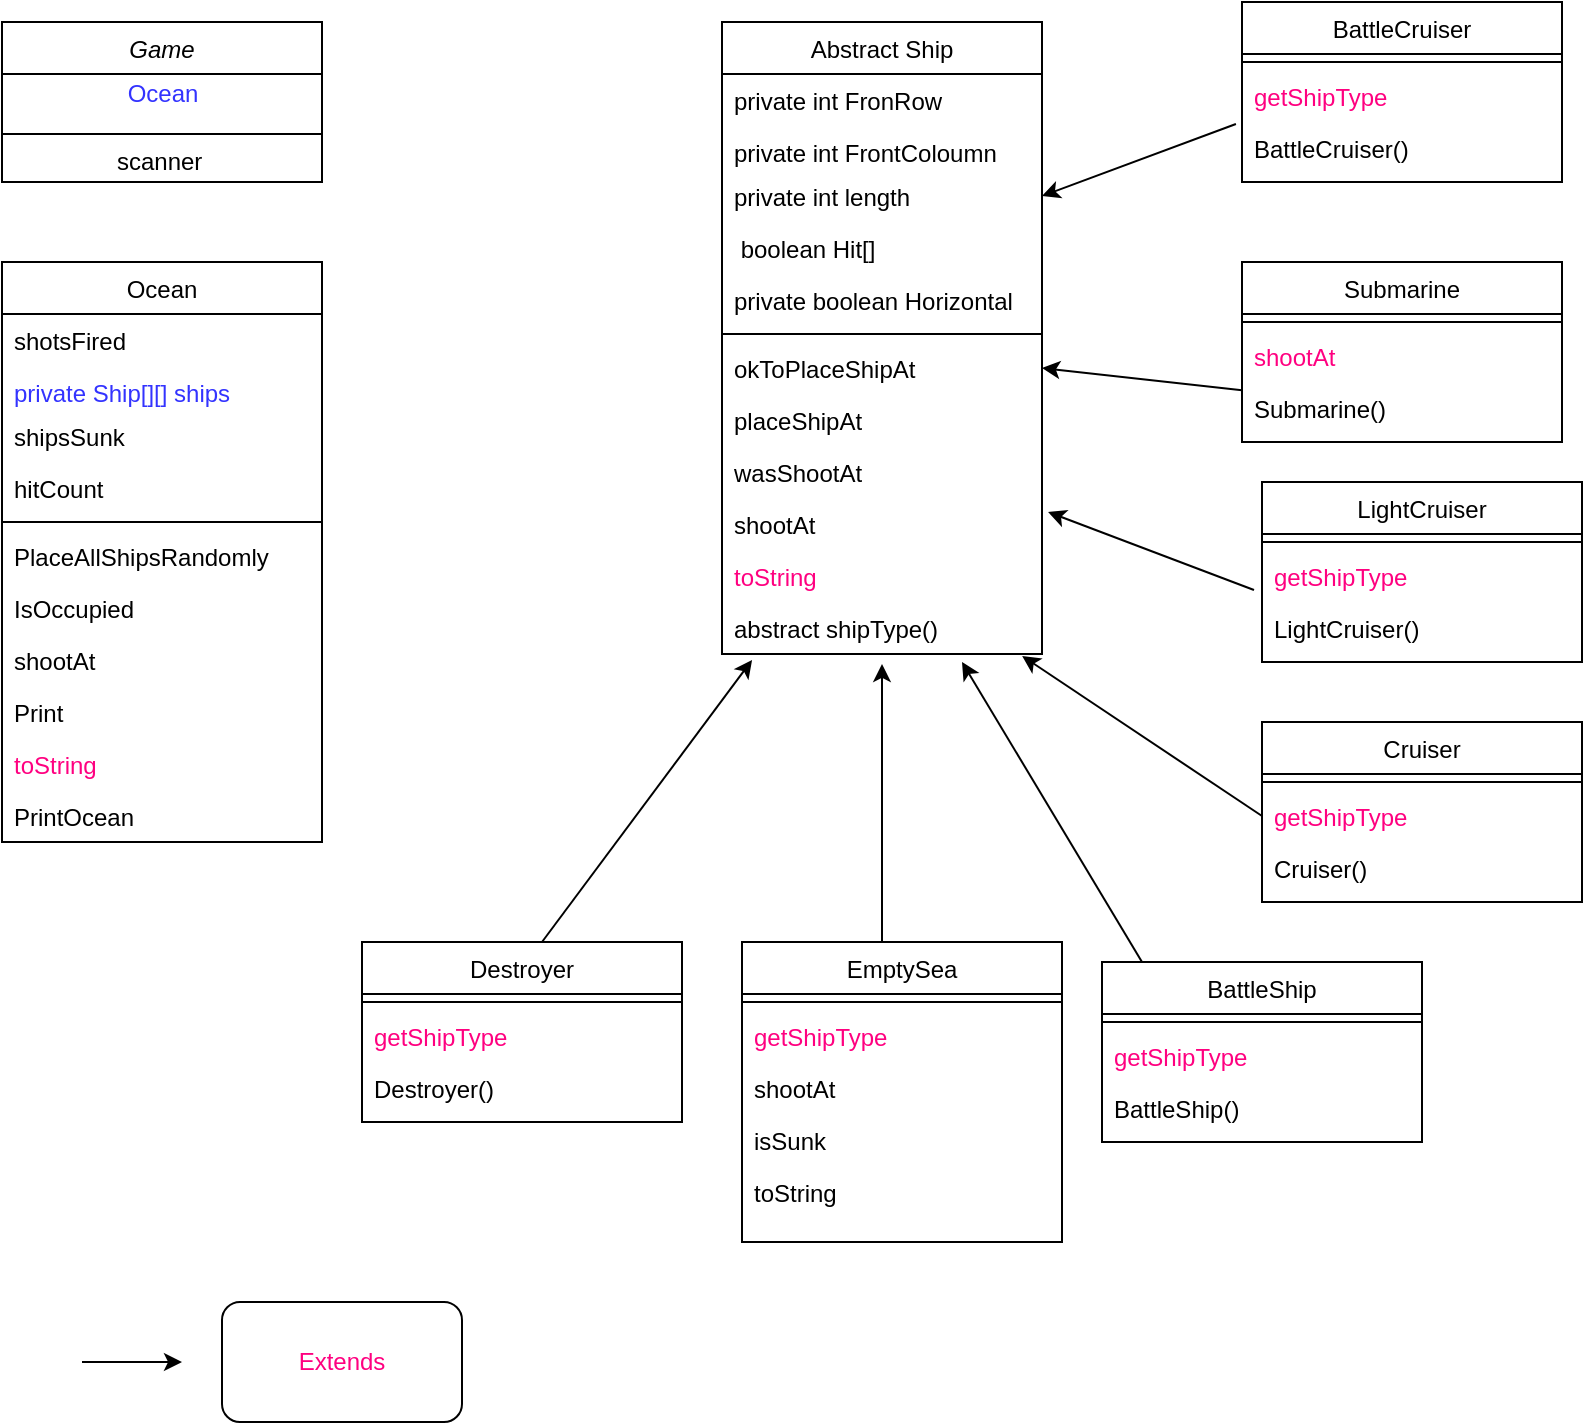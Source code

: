 <mxfile version="13.8.1" type="github">
  <diagram id="C5RBs43oDa-KdzZeNtuy" name="Page-1">
    <mxGraphModel dx="1298" dy="866" grid="1" gridSize="10" guides="1" tooltips="1" connect="1" arrows="1" fold="1" page="1" pageScale="1" pageWidth="827" pageHeight="1169" math="0" shadow="0">
      <root>
        <mxCell id="WIyWlLk6GJQsqaUBKTNV-0" />
        <mxCell id="WIyWlLk6GJQsqaUBKTNV-1" parent="WIyWlLk6GJQsqaUBKTNV-0" />
        <object label="BattleCruiser" placeAllShipsRandomly="" id="4JAjK0Tffetzs99QHqa4-58">
          <mxCell style="swimlane;fontStyle=0;align=center;verticalAlign=top;childLayout=stackLayout;horizontal=1;startSize=26;horizontalStack=0;resizeParent=1;resizeLast=0;collapsible=1;marginBottom=0;rounded=0;shadow=0;strokeWidth=1;" vertex="1" parent="WIyWlLk6GJQsqaUBKTNV-1">
            <mxGeometry x="640" width="160" height="90" as="geometry">
              <mxRectangle x="550" y="140" width="160" height="26" as="alternateBounds" />
            </mxGeometry>
          </mxCell>
        </object>
        <mxCell id="4JAjK0Tffetzs99QHqa4-59" value="" style="line;html=1;strokeWidth=1;align=left;verticalAlign=middle;spacingTop=-1;spacingLeft=3;spacingRight=3;rotatable=0;labelPosition=right;points=[];portConstraint=eastwest;" vertex="1" parent="4JAjK0Tffetzs99QHqa4-58">
          <mxGeometry y="26" width="160" height="8" as="geometry" />
        </mxCell>
        <object label="getShipType" ocean="" id="4JAjK0Tffetzs99QHqa4-60">
          <mxCell style="text;align=left;verticalAlign=top;spacingLeft=4;spacingRight=4;overflow=hidden;rotatable=0;points=[[0,0.5],[1,0.5]];portConstraint=eastwest;fontColor=#FF0080;" vertex="1" parent="4JAjK0Tffetzs99QHqa4-58">
            <mxGeometry y="34" width="160" height="26" as="geometry" />
          </mxCell>
        </object>
        <object label="BattleCruiser()" ocean="" id="4JAjK0Tffetzs99QHqa4-71">
          <mxCell style="text;align=left;verticalAlign=top;spacingLeft=4;spacingRight=4;overflow=hidden;rotatable=0;points=[[0,0.5],[1,0.5]];portConstraint=eastwest;" vertex="1" parent="4JAjK0Tffetzs99QHqa4-58">
            <mxGeometry y="60" width="160" height="26" as="geometry" />
          </mxCell>
        </object>
        <object label="Ocean" placeAllShipsRandomly="" id="zkfFHV4jXpPFQw0GAbJ--17">
          <mxCell style="swimlane;fontStyle=0;align=center;verticalAlign=top;childLayout=stackLayout;horizontal=1;startSize=26;horizontalStack=0;resizeParent=1;resizeLast=0;collapsible=1;marginBottom=0;rounded=0;shadow=0;strokeWidth=1;" parent="WIyWlLk6GJQsqaUBKTNV-1" vertex="1">
            <mxGeometry x="20" y="130" width="160" height="290" as="geometry">
              <mxRectangle x="550" y="140" width="160" height="26" as="alternateBounds" />
            </mxGeometry>
          </mxCell>
        </object>
        <mxCell id="zkfFHV4jXpPFQw0GAbJ--19" value="shotsFired" style="text;align=left;verticalAlign=top;spacingLeft=4;spacingRight=4;overflow=hidden;rotatable=0;points=[[0,0.5],[1,0.5]];portConstraint=eastwest;rounded=0;shadow=0;html=0;" parent="zkfFHV4jXpPFQw0GAbJ--17" vertex="1">
          <mxGeometry y="26" width="160" height="26" as="geometry" />
        </mxCell>
        <mxCell id="zkfFHV4jXpPFQw0GAbJ--18" value="private Ship[][] ships " style="text;align=left;verticalAlign=top;spacingLeft=4;spacingRight=4;overflow=hidden;rotatable=0;points=[[0,0.5],[1,0.5]];portConstraint=eastwest;fontColor=#3333FF;" parent="zkfFHV4jXpPFQw0GAbJ--17" vertex="1">
          <mxGeometry y="52" width="160" height="22" as="geometry" />
        </mxCell>
        <object label="shipsSunk" id="zkfFHV4jXpPFQw0GAbJ--20">
          <mxCell style="text;align=left;verticalAlign=top;spacingLeft=4;spacingRight=4;overflow=hidden;rotatable=0;points=[[0,0.5],[1,0.5]];portConstraint=eastwest;rounded=0;shadow=0;html=0;" parent="zkfFHV4jXpPFQw0GAbJ--17" vertex="1">
            <mxGeometry y="74" width="160" height="26" as="geometry" />
          </mxCell>
        </object>
        <mxCell id="zkfFHV4jXpPFQw0GAbJ--21" value="hitCount" style="text;align=left;verticalAlign=top;spacingLeft=4;spacingRight=4;overflow=hidden;rotatable=0;points=[[0,0.5],[1,0.5]];portConstraint=eastwest;rounded=0;shadow=0;html=0;" parent="zkfFHV4jXpPFQw0GAbJ--17" vertex="1">
          <mxGeometry y="100" width="160" height="26" as="geometry" />
        </mxCell>
        <mxCell id="zkfFHV4jXpPFQw0GAbJ--23" value="" style="line;html=1;strokeWidth=1;align=left;verticalAlign=middle;spacingTop=-1;spacingLeft=3;spacingRight=3;rotatable=0;labelPosition=right;points=[];portConstraint=eastwest;" parent="zkfFHV4jXpPFQw0GAbJ--17" vertex="1">
          <mxGeometry y="126" width="160" height="8" as="geometry" />
        </mxCell>
        <object label="PlaceAllShipsRandomly " ocean="" id="4JAjK0Tffetzs99QHqa4-2">
          <mxCell style="text;align=left;verticalAlign=top;spacingLeft=4;spacingRight=4;overflow=hidden;rotatable=0;points=[[0,0.5],[1,0.5]];portConstraint=eastwest;" vertex="1" parent="zkfFHV4jXpPFQw0GAbJ--17">
            <mxGeometry y="134" width="160" height="26" as="geometry" />
          </mxCell>
        </object>
        <object label="IsOccupied" ocean="" id="zkfFHV4jXpPFQw0GAbJ--25">
          <mxCell style="text;align=left;verticalAlign=top;spacingLeft=4;spacingRight=4;overflow=hidden;rotatable=0;points=[[0,0.5],[1,0.5]];portConstraint=eastwest;" parent="zkfFHV4jXpPFQw0GAbJ--17" vertex="1">
            <mxGeometry y="160" width="160" height="26" as="geometry" />
          </mxCell>
        </object>
        <object label="shootAt" ocean="" id="4JAjK0Tffetzs99QHqa4-3">
          <mxCell style="text;align=left;verticalAlign=top;spacingLeft=4;spacingRight=4;overflow=hidden;rotatable=0;points=[[0,0.5],[1,0.5]];portConstraint=eastwest;" vertex="1" parent="zkfFHV4jXpPFQw0GAbJ--17">
            <mxGeometry y="186" width="160" height="26" as="geometry" />
          </mxCell>
        </object>
        <object label="Print" ocean="" id="4JAjK0Tffetzs99QHqa4-4">
          <mxCell style="text;align=left;verticalAlign=top;spacingLeft=4;spacingRight=4;overflow=hidden;rotatable=0;points=[[0,0.5],[1,0.5]];portConstraint=eastwest;" vertex="1" parent="zkfFHV4jXpPFQw0GAbJ--17">
            <mxGeometry y="212" width="160" height="26" as="geometry" />
          </mxCell>
        </object>
        <object label="toString" ocean="" id="4JAjK0Tffetzs99QHqa4-5">
          <mxCell style="text;align=left;verticalAlign=top;spacingLeft=4;spacingRight=4;overflow=hidden;rotatable=0;points=[[0,0.5],[1,0.5]];portConstraint=eastwest;fontColor=#FF0080;" vertex="1" parent="zkfFHV4jXpPFQw0GAbJ--17">
            <mxGeometry y="238" width="160" height="26" as="geometry" />
          </mxCell>
        </object>
        <object label="PrintOcean" ocean="" id="4JAjK0Tffetzs99QHqa4-6">
          <mxCell style="text;align=left;verticalAlign=top;spacingLeft=4;spacingRight=4;overflow=hidden;rotatable=0;points=[[0,0.5],[1,0.5]];portConstraint=eastwest;" vertex="1" parent="zkfFHV4jXpPFQw0GAbJ--17">
            <mxGeometry y="264" width="160" height="26" as="geometry" />
          </mxCell>
        </object>
        <mxCell id="zkfFHV4jXpPFQw0GAbJ--0" value="Game" style="swimlane;fontStyle=2;align=center;verticalAlign=top;childLayout=stackLayout;horizontal=1;startSize=26;horizontalStack=0;resizeParent=1;resizeLast=0;collapsible=1;marginBottom=0;rounded=0;shadow=0;strokeWidth=1;" parent="WIyWlLk6GJQsqaUBKTNV-1" vertex="1">
          <mxGeometry x="20" y="10" width="160" height="80" as="geometry">
            <mxRectangle x="230" y="140" width="160" height="26" as="alternateBounds" />
          </mxGeometry>
        </mxCell>
        <mxCell id="4JAjK0Tffetzs99QHqa4-0" value="&lt;font color=&quot;#3333ff&quot;&gt;Ocean&lt;/font&gt;" style="text;html=1;resizable=0;autosize=1;align=center;verticalAlign=middle;points=[];fillColor=none;strokeColor=none;rounded=0;" vertex="1" parent="zkfFHV4jXpPFQw0GAbJ--0">
          <mxGeometry y="26" width="160" height="20" as="geometry" />
        </mxCell>
        <mxCell id="zkfFHV4jXpPFQw0GAbJ--2" value="Ocean ocean" style="text;align=left;verticalAlign=top;spacingLeft=4;spacingRight=4;overflow=hidden;rotatable=0;points=[[0,0.5],[1,0.5]];portConstraint=eastwest;rounded=0;shadow=0;html=0;" parent="zkfFHV4jXpPFQw0GAbJ--0" vertex="1">
          <mxGeometry y="46" width="160" height="6" as="geometry" />
        </mxCell>
        <mxCell id="zkfFHV4jXpPFQw0GAbJ--4" value="" style="line;html=1;strokeWidth=1;align=left;verticalAlign=middle;spacingTop=-1;spacingLeft=3;spacingRight=3;rotatable=0;labelPosition=right;points=[];portConstraint=eastwest;" parent="zkfFHV4jXpPFQw0GAbJ--0" vertex="1">
          <mxGeometry y="52" width="160" height="8" as="geometry" />
        </mxCell>
        <mxCell id="4JAjK0Tffetzs99QHqa4-1" value="scanner&amp;nbsp;" style="text;html=1;resizable=0;autosize=1;align=center;verticalAlign=middle;points=[];fillColor=none;strokeColor=none;rounded=0;" vertex="1" parent="zkfFHV4jXpPFQw0GAbJ--0">
          <mxGeometry y="60" width="160" height="20" as="geometry" />
        </mxCell>
        <object label="Abstract Ship" placeAllShipsRandomly="" id="4JAjK0Tffetzs99QHqa4-7">
          <mxCell style="swimlane;fontStyle=0;align=center;verticalAlign=top;childLayout=stackLayout;horizontal=1;startSize=26;horizontalStack=0;resizeParent=1;resizeLast=0;collapsible=1;marginBottom=0;rounded=0;shadow=0;strokeWidth=1;" vertex="1" parent="WIyWlLk6GJQsqaUBKTNV-1">
            <mxGeometry x="380" y="10" width="160" height="316" as="geometry">
              <mxRectangle x="550" y="140" width="160" height="26" as="alternateBounds" />
            </mxGeometry>
          </mxCell>
        </object>
        <mxCell id="4JAjK0Tffetzs99QHqa4-8" value="private int FronRow" style="text;align=left;verticalAlign=top;spacingLeft=4;spacingRight=4;overflow=hidden;rotatable=0;points=[[0,0.5],[1,0.5]];portConstraint=eastwest;rounded=0;shadow=0;html=0;" vertex="1" parent="4JAjK0Tffetzs99QHqa4-7">
          <mxGeometry y="26" width="160" height="26" as="geometry" />
        </mxCell>
        <mxCell id="4JAjK0Tffetzs99QHqa4-9" value="private int FrontColoumn" style="text;align=left;verticalAlign=top;spacingLeft=4;spacingRight=4;overflow=hidden;rotatable=0;points=[[0,0.5],[1,0.5]];portConstraint=eastwest;" vertex="1" parent="4JAjK0Tffetzs99QHqa4-7">
          <mxGeometry y="52" width="160" height="22" as="geometry" />
        </mxCell>
        <mxCell id="4JAjK0Tffetzs99QHqa4-11" value="private int length" style="text;align=left;verticalAlign=top;spacingLeft=4;spacingRight=4;overflow=hidden;rotatable=0;points=[[0,0.5],[1,0.5]];portConstraint=eastwest;rounded=0;shadow=0;html=0;" vertex="1" parent="4JAjK0Tffetzs99QHqa4-7">
          <mxGeometry y="74" width="160" height="26" as="geometry" />
        </mxCell>
        <mxCell id="4JAjK0Tffetzs99QHqa4-19" value=" boolean Hit[]" style="text;align=left;verticalAlign=top;spacingLeft=4;spacingRight=4;overflow=hidden;rotatable=0;points=[[0,0.5],[1,0.5]];portConstraint=eastwest;rounded=0;shadow=0;html=0;" vertex="1" parent="4JAjK0Tffetzs99QHqa4-7">
          <mxGeometry y="100" width="160" height="26" as="geometry" />
        </mxCell>
        <mxCell id="4JAjK0Tffetzs99QHqa4-20" value="private boolean Horizontal" style="text;align=left;verticalAlign=top;spacingLeft=4;spacingRight=4;overflow=hidden;rotatable=0;points=[[0,0.5],[1,0.5]];portConstraint=eastwest;rounded=0;shadow=0;html=0;" vertex="1" parent="4JAjK0Tffetzs99QHqa4-7">
          <mxGeometry y="126" width="160" height="26" as="geometry" />
        </mxCell>
        <mxCell id="4JAjK0Tffetzs99QHqa4-12" value="" style="line;html=1;strokeWidth=1;align=left;verticalAlign=middle;spacingTop=-1;spacingLeft=3;spacingRight=3;rotatable=0;labelPosition=right;points=[];portConstraint=eastwest;" vertex="1" parent="4JAjK0Tffetzs99QHqa4-7">
          <mxGeometry y="152" width="160" height="8" as="geometry" />
        </mxCell>
        <object label="okToPlaceShipAt" ocean="" id="4JAjK0Tffetzs99QHqa4-13">
          <mxCell style="text;align=left;verticalAlign=top;spacingLeft=4;spacingRight=4;overflow=hidden;rotatable=0;points=[[0,0.5],[1,0.5]];portConstraint=eastwest;" vertex="1" parent="4JAjK0Tffetzs99QHqa4-7">
            <mxGeometry y="160" width="160" height="26" as="geometry" />
          </mxCell>
        </object>
        <object label="placeShipAt" ocean="" id="4JAjK0Tffetzs99QHqa4-14">
          <mxCell style="text;align=left;verticalAlign=top;spacingLeft=4;spacingRight=4;overflow=hidden;rotatable=0;points=[[0,0.5],[1,0.5]];portConstraint=eastwest;" vertex="1" parent="4JAjK0Tffetzs99QHqa4-7">
            <mxGeometry y="186" width="160" height="26" as="geometry" />
          </mxCell>
        </object>
        <object label="wasShootAt" ocean="" id="4JAjK0Tffetzs99QHqa4-15">
          <mxCell style="text;align=left;verticalAlign=top;spacingLeft=4;spacingRight=4;overflow=hidden;rotatable=0;points=[[0,0.5],[1,0.5]];portConstraint=eastwest;" vertex="1" parent="4JAjK0Tffetzs99QHqa4-7">
            <mxGeometry y="212" width="160" height="26" as="geometry" />
          </mxCell>
        </object>
        <object label="shootAt" ocean="" id="4JAjK0Tffetzs99QHqa4-16">
          <mxCell style="text;align=left;verticalAlign=top;spacingLeft=4;spacingRight=4;overflow=hidden;rotatable=0;points=[[0,0.5],[1,0.5]];portConstraint=eastwest;" vertex="1" parent="4JAjK0Tffetzs99QHqa4-7">
            <mxGeometry y="238" width="160" height="26" as="geometry" />
          </mxCell>
        </object>
        <object label="toString" ocean="" id="4JAjK0Tffetzs99QHqa4-17">
          <mxCell style="text;align=left;verticalAlign=top;spacingLeft=4;spacingRight=4;overflow=hidden;rotatable=0;points=[[0,0.5],[1,0.5]];portConstraint=eastwest;fontColor=#FF0080;" vertex="1" parent="4JAjK0Tffetzs99QHqa4-7">
            <mxGeometry y="264" width="160" height="26" as="geometry" />
          </mxCell>
        </object>
        <object label="abstract shipType()" ocean="" id="4JAjK0Tffetzs99QHqa4-21">
          <mxCell style="text;align=left;verticalAlign=top;spacingLeft=4;spacingRight=4;overflow=hidden;rotatable=0;points=[[0,0.5],[1,0.5]];portConstraint=eastwest;" vertex="1" parent="4JAjK0Tffetzs99QHqa4-7">
            <mxGeometry y="290" width="160" height="26" as="geometry" />
          </mxCell>
        </object>
        <object label="Submarine" placeAllShipsRandomly="" id="4JAjK0Tffetzs99QHqa4-64">
          <mxCell style="swimlane;fontStyle=0;align=center;verticalAlign=top;childLayout=stackLayout;horizontal=1;startSize=26;horizontalStack=0;resizeParent=1;resizeLast=0;collapsible=1;marginBottom=0;rounded=0;shadow=0;strokeWidth=1;" vertex="1" parent="WIyWlLk6GJQsqaUBKTNV-1">
            <mxGeometry x="640" y="130" width="160" height="90" as="geometry">
              <mxRectangle x="550" y="140" width="160" height="26" as="alternateBounds" />
            </mxGeometry>
          </mxCell>
        </object>
        <mxCell id="4JAjK0Tffetzs99QHqa4-65" value="" style="line;html=1;strokeWidth=1;align=left;verticalAlign=middle;spacingTop=-1;spacingLeft=3;spacingRight=3;rotatable=0;labelPosition=right;points=[];portConstraint=eastwest;" vertex="1" parent="4JAjK0Tffetzs99QHqa4-64">
          <mxGeometry y="26" width="160" height="8" as="geometry" />
        </mxCell>
        <object label="shootAt" ocean="" id="4JAjK0Tffetzs99QHqa4-67">
          <mxCell style="text;align=left;verticalAlign=top;spacingLeft=4;spacingRight=4;overflow=hidden;rotatable=0;points=[[0,0.5],[1,0.5]];portConstraint=eastwest;fontColor=#FF0080;" vertex="1" parent="4JAjK0Tffetzs99QHqa4-64">
            <mxGeometry y="34" width="160" height="26" as="geometry" />
          </mxCell>
        </object>
        <object label="Submarine()" ocean="" id="4JAjK0Tffetzs99QHqa4-70">
          <mxCell style="text;align=left;verticalAlign=top;spacingLeft=4;spacingRight=4;overflow=hidden;rotatable=0;points=[[0,0.5],[1,0.5]];portConstraint=eastwest;" vertex="1" parent="4JAjK0Tffetzs99QHqa4-64">
            <mxGeometry y="60" width="160" height="26" as="geometry" />
          </mxCell>
        </object>
        <object label="LightCruiser" placeAllShipsRandomly="" id="4JAjK0Tffetzs99QHqa4-46">
          <mxCell style="swimlane;fontStyle=0;align=center;verticalAlign=top;childLayout=stackLayout;horizontal=1;startSize=26;horizontalStack=0;resizeParent=1;resizeLast=0;collapsible=1;marginBottom=0;rounded=0;shadow=0;strokeWidth=1;" vertex="1" parent="WIyWlLk6GJQsqaUBKTNV-1">
            <mxGeometry x="650" y="240" width="160" height="90" as="geometry">
              <mxRectangle x="550" y="140" width="160" height="26" as="alternateBounds" />
            </mxGeometry>
          </mxCell>
        </object>
        <mxCell id="4JAjK0Tffetzs99QHqa4-47" value="" style="line;html=1;strokeWidth=1;align=left;verticalAlign=middle;spacingTop=-1;spacingLeft=3;spacingRight=3;rotatable=0;labelPosition=right;points=[];portConstraint=eastwest;" vertex="1" parent="4JAjK0Tffetzs99QHqa4-46">
          <mxGeometry y="26" width="160" height="8" as="geometry" />
        </mxCell>
        <object label="getShipType" ocean="" id="4JAjK0Tffetzs99QHqa4-48">
          <mxCell style="text;align=left;verticalAlign=top;spacingLeft=4;spacingRight=4;overflow=hidden;rotatable=0;points=[[0,0.5],[1,0.5]];portConstraint=eastwest;fontColor=#FF0080;" vertex="1" parent="4JAjK0Tffetzs99QHqa4-46">
            <mxGeometry y="34" width="160" height="26" as="geometry" />
          </mxCell>
        </object>
        <object label="LightCruiser()" ocean="" id="4JAjK0Tffetzs99QHqa4-73">
          <mxCell style="text;align=left;verticalAlign=top;spacingLeft=4;spacingRight=4;overflow=hidden;rotatable=0;points=[[0,0.5],[1,0.5]];portConstraint=eastwest;" vertex="1" parent="4JAjK0Tffetzs99QHqa4-46">
            <mxGeometry y="60" width="160" height="26" as="geometry" />
          </mxCell>
        </object>
        <object label="Cruiser" placeAllShipsRandomly="" id="4JAjK0Tffetzs99QHqa4-40">
          <mxCell style="swimlane;fontStyle=0;align=center;verticalAlign=top;childLayout=stackLayout;horizontal=1;startSize=26;horizontalStack=0;resizeParent=1;resizeLast=0;collapsible=1;marginBottom=0;rounded=0;shadow=0;strokeWidth=1;" vertex="1" parent="WIyWlLk6GJQsqaUBKTNV-1">
            <mxGeometry x="650" y="360" width="160" height="90" as="geometry">
              <mxRectangle x="550" y="140" width="160" height="26" as="alternateBounds" />
            </mxGeometry>
          </mxCell>
        </object>
        <mxCell id="4JAjK0Tffetzs99QHqa4-41" value="" style="line;html=1;strokeWidth=1;align=left;verticalAlign=middle;spacingTop=-1;spacingLeft=3;spacingRight=3;rotatable=0;labelPosition=right;points=[];portConstraint=eastwest;" vertex="1" parent="4JAjK0Tffetzs99QHqa4-40">
          <mxGeometry y="26" width="160" height="8" as="geometry" />
        </mxCell>
        <object label="getShipType" ocean="" id="4JAjK0Tffetzs99QHqa4-42">
          <mxCell style="text;align=left;verticalAlign=top;spacingLeft=4;spacingRight=4;overflow=hidden;rotatable=0;points=[[0,0.5],[1,0.5]];portConstraint=eastwest;fontColor=#FF0080;" vertex="1" parent="4JAjK0Tffetzs99QHqa4-40">
            <mxGeometry y="34" width="160" height="26" as="geometry" />
          </mxCell>
        </object>
        <object label="Cruiser()" ocean="" id="4JAjK0Tffetzs99QHqa4-43">
          <mxCell style="text;align=left;verticalAlign=top;spacingLeft=4;spacingRight=4;overflow=hidden;rotatable=0;points=[[0,0.5],[1,0.5]];portConstraint=eastwest;" vertex="1" parent="4JAjK0Tffetzs99QHqa4-40">
            <mxGeometry y="60" width="160" height="26" as="geometry" />
          </mxCell>
        </object>
        <object label="BattleShip" placeAllShipsRandomly="" id="4JAjK0Tffetzs99QHqa4-34">
          <mxCell style="swimlane;fontStyle=0;align=center;verticalAlign=top;childLayout=stackLayout;horizontal=1;startSize=26;horizontalStack=0;resizeParent=1;resizeLast=0;collapsible=1;marginBottom=0;rounded=0;shadow=0;strokeWidth=1;" vertex="1" parent="WIyWlLk6GJQsqaUBKTNV-1">
            <mxGeometry x="570" y="480" width="160" height="90" as="geometry">
              <mxRectangle x="550" y="140" width="160" height="26" as="alternateBounds" />
            </mxGeometry>
          </mxCell>
        </object>
        <mxCell id="4JAjK0Tffetzs99QHqa4-35" value="" style="line;html=1;strokeWidth=1;align=left;verticalAlign=middle;spacingTop=-1;spacingLeft=3;spacingRight=3;rotatable=0;labelPosition=right;points=[];portConstraint=eastwest;" vertex="1" parent="4JAjK0Tffetzs99QHqa4-34">
          <mxGeometry y="26" width="160" height="8" as="geometry" />
        </mxCell>
        <object label="getShipType" ocean="" id="4JAjK0Tffetzs99QHqa4-36">
          <mxCell style="text;align=left;verticalAlign=top;spacingLeft=4;spacingRight=4;overflow=hidden;rotatable=0;points=[[0,0.5],[1,0.5]];portConstraint=eastwest;fontColor=#FF0080;" vertex="1" parent="4JAjK0Tffetzs99QHqa4-34">
            <mxGeometry y="34" width="160" height="26" as="geometry" />
          </mxCell>
        </object>
        <object label="BattleShip()" ocean="" id="4JAjK0Tffetzs99QHqa4-37">
          <mxCell style="text;align=left;verticalAlign=top;spacingLeft=4;spacingRight=4;overflow=hidden;rotatable=0;points=[[0,0.5],[1,0.5]];portConstraint=eastwest;" vertex="1" parent="4JAjK0Tffetzs99QHqa4-34">
            <mxGeometry y="60" width="160" height="26" as="geometry" />
          </mxCell>
        </object>
        <object label="EmptySea" placeAllShipsRandomly="" id="4JAjK0Tffetzs99QHqa4-22">
          <mxCell style="swimlane;fontStyle=0;align=center;verticalAlign=top;childLayout=stackLayout;horizontal=1;startSize=26;horizontalStack=0;resizeParent=1;resizeLast=0;collapsible=1;marginBottom=0;rounded=0;shadow=0;strokeWidth=1;" vertex="1" parent="WIyWlLk6GJQsqaUBKTNV-1">
            <mxGeometry x="390" y="470" width="160" height="150" as="geometry">
              <mxRectangle x="550" y="140" width="160" height="26" as="alternateBounds" />
            </mxGeometry>
          </mxCell>
        </object>
        <mxCell id="4JAjK0Tffetzs99QHqa4-27" value="" style="line;html=1;strokeWidth=1;align=left;verticalAlign=middle;spacingTop=-1;spacingLeft=3;spacingRight=3;rotatable=0;labelPosition=right;points=[];portConstraint=eastwest;" vertex="1" parent="4JAjK0Tffetzs99QHqa4-22">
          <mxGeometry y="26" width="160" height="8" as="geometry" />
        </mxCell>
        <object label="getShipType" ocean="" id="4JAjK0Tffetzs99QHqa4-28">
          <mxCell style="text;align=left;verticalAlign=top;spacingLeft=4;spacingRight=4;overflow=hidden;rotatable=0;points=[[0,0.5],[1,0.5]];portConstraint=eastwest;fontColor=#FF0080;" vertex="1" parent="4JAjK0Tffetzs99QHqa4-22">
            <mxGeometry y="34" width="160" height="26" as="geometry" />
          </mxCell>
        </object>
        <object label="shootAt" ocean="" id="4JAjK0Tffetzs99QHqa4-29">
          <mxCell style="text;align=left;verticalAlign=top;spacingLeft=4;spacingRight=4;overflow=hidden;rotatable=0;points=[[0,0.5],[1,0.5]];portConstraint=eastwest;" vertex="1" parent="4JAjK0Tffetzs99QHqa4-22">
            <mxGeometry y="60" width="160" height="26" as="geometry" />
          </mxCell>
        </object>
        <object label="isSunk" ocean="" id="4JAjK0Tffetzs99QHqa4-30">
          <mxCell style="text;align=left;verticalAlign=top;spacingLeft=4;spacingRight=4;overflow=hidden;rotatable=0;points=[[0,0.5],[1,0.5]];portConstraint=eastwest;" vertex="1" parent="4JAjK0Tffetzs99QHqa4-22">
            <mxGeometry y="86" width="160" height="26" as="geometry" />
          </mxCell>
        </object>
        <object label="toString" ocean="" id="4JAjK0Tffetzs99QHqa4-31">
          <mxCell style="text;align=left;verticalAlign=top;spacingLeft=4;spacingRight=4;overflow=hidden;rotatable=0;points=[[0,0.5],[1,0.5]];portConstraint=eastwest;" vertex="1" parent="4JAjK0Tffetzs99QHqa4-22">
            <mxGeometry y="112" width="160" height="26" as="geometry" />
          </mxCell>
        </object>
        <object label="Destroyer" placeAllShipsRandomly="" id="4JAjK0Tffetzs99QHqa4-52">
          <mxCell style="swimlane;fontStyle=0;align=center;verticalAlign=top;childLayout=stackLayout;horizontal=1;startSize=26;horizontalStack=0;resizeParent=1;resizeLast=0;collapsible=1;marginBottom=0;rounded=0;shadow=0;strokeWidth=1;" vertex="1" parent="WIyWlLk6GJQsqaUBKTNV-1">
            <mxGeometry x="200" y="470" width="160" height="90" as="geometry">
              <mxRectangle x="550" y="140" width="160" height="26" as="alternateBounds" />
            </mxGeometry>
          </mxCell>
        </object>
        <mxCell id="4JAjK0Tffetzs99QHqa4-53" value="" style="line;html=1;strokeWidth=1;align=left;verticalAlign=middle;spacingTop=-1;spacingLeft=3;spacingRight=3;rotatable=0;labelPosition=right;points=[];portConstraint=eastwest;" vertex="1" parent="4JAjK0Tffetzs99QHqa4-52">
          <mxGeometry y="26" width="160" height="8" as="geometry" />
        </mxCell>
        <object label="getShipType" ocean="" id="4JAjK0Tffetzs99QHqa4-54">
          <mxCell style="text;align=left;verticalAlign=top;spacingLeft=4;spacingRight=4;overflow=hidden;rotatable=0;points=[[0,0.5],[1,0.5]];portConstraint=eastwest;fontColor=#FF0080;" vertex="1" parent="4JAjK0Tffetzs99QHqa4-52">
            <mxGeometry y="34" width="160" height="26" as="geometry" />
          </mxCell>
        </object>
        <object label="Destroyer()" ocean="" id="4JAjK0Tffetzs99QHqa4-72">
          <mxCell style="text;align=left;verticalAlign=top;spacingLeft=4;spacingRight=4;overflow=hidden;rotatable=0;points=[[0,0.5],[1,0.5]];portConstraint=eastwest;" vertex="1" parent="4JAjK0Tffetzs99QHqa4-52">
            <mxGeometry y="60" width="160" height="26" as="geometry" />
          </mxCell>
        </object>
        <mxCell id="4JAjK0Tffetzs99QHqa4-74" value="" style="endArrow=classic;html=1;fontColor=#3333FF;entryX=0.5;entryY=1.192;entryDx=0;entryDy=0;entryPerimeter=0;" edge="1" parent="WIyWlLk6GJQsqaUBKTNV-1" target="4JAjK0Tffetzs99QHqa4-21">
          <mxGeometry width="50" height="50" relative="1" as="geometry">
            <mxPoint x="460" y="470" as="sourcePoint" />
            <mxPoint x="510" y="420" as="targetPoint" />
            <Array as="points" />
          </mxGeometry>
        </mxCell>
        <mxCell id="4JAjK0Tffetzs99QHqa4-75" value="" style="endArrow=classic;html=1;fontColor=#3333FF;" edge="1" parent="WIyWlLk6GJQsqaUBKTNV-1">
          <mxGeometry width="50" height="50" relative="1" as="geometry">
            <mxPoint x="590" y="480" as="sourcePoint" />
            <mxPoint x="500" y="330" as="targetPoint" />
          </mxGeometry>
        </mxCell>
        <mxCell id="4JAjK0Tffetzs99QHqa4-76" value="" style="endArrow=classic;html=1;fontColor=#3333FF;entryX=0.938;entryY=1.038;entryDx=0;entryDy=0;entryPerimeter=0;exitX=0;exitY=0.5;exitDx=0;exitDy=0;" edge="1" parent="WIyWlLk6GJQsqaUBKTNV-1" source="4JAjK0Tffetzs99QHqa4-42" target="4JAjK0Tffetzs99QHqa4-21">
          <mxGeometry width="50" height="50" relative="1" as="geometry">
            <mxPoint x="580" y="410" as="sourcePoint" />
            <mxPoint x="630" y="360" as="targetPoint" />
          </mxGeometry>
        </mxCell>
        <mxCell id="4JAjK0Tffetzs99QHqa4-77" value="" style="endArrow=classic;html=1;fontColor=#3333FF;entryX=0.094;entryY=1.115;entryDx=0;entryDy=0;entryPerimeter=0;" edge="1" parent="WIyWlLk6GJQsqaUBKTNV-1" target="4JAjK0Tffetzs99QHqa4-21">
          <mxGeometry width="50" height="50" relative="1" as="geometry">
            <mxPoint x="290" y="470" as="sourcePoint" />
            <mxPoint x="340" y="420" as="targetPoint" />
          </mxGeometry>
        </mxCell>
        <mxCell id="4JAjK0Tffetzs99QHqa4-78" value="" style="endArrow=classic;html=1;fontColor=#3333FF;entryX=1;entryY=0.5;entryDx=0;entryDy=0;exitX=-0.019;exitY=1.038;exitDx=0;exitDy=0;exitPerimeter=0;" edge="1" parent="WIyWlLk6GJQsqaUBKTNV-1" source="4JAjK0Tffetzs99QHqa4-60" target="4JAjK0Tffetzs99QHqa4-11">
          <mxGeometry width="50" height="50" relative="1" as="geometry">
            <mxPoint x="570" y="160" as="sourcePoint" />
            <mxPoint x="620" y="110" as="targetPoint" />
          </mxGeometry>
        </mxCell>
        <mxCell id="4JAjK0Tffetzs99QHqa4-79" value="" style="endArrow=classic;html=1;fontColor=#3333FF;entryX=1;entryY=0.5;entryDx=0;entryDy=0;" edge="1" parent="WIyWlLk6GJQsqaUBKTNV-1" source="4JAjK0Tffetzs99QHqa4-70" target="4JAjK0Tffetzs99QHqa4-13">
          <mxGeometry width="50" height="50" relative="1" as="geometry">
            <mxPoint x="570" y="210" as="sourcePoint" />
            <mxPoint x="620" y="160" as="targetPoint" />
          </mxGeometry>
        </mxCell>
        <mxCell id="4JAjK0Tffetzs99QHqa4-80" value="" style="endArrow=classic;html=1;fontColor=#3333FF;entryX=1.019;entryY=0.269;entryDx=0;entryDy=0;entryPerimeter=0;exitX=-0.025;exitY=0.769;exitDx=0;exitDy=0;exitPerimeter=0;" edge="1" parent="WIyWlLk6GJQsqaUBKTNV-1" source="4JAjK0Tffetzs99QHqa4-48" target="4JAjK0Tffetzs99QHqa4-16">
          <mxGeometry width="50" height="50" relative="1" as="geometry">
            <mxPoint x="570" y="320" as="sourcePoint" />
            <mxPoint x="620" y="270" as="targetPoint" />
          </mxGeometry>
        </mxCell>
        <mxCell id="4JAjK0Tffetzs99QHqa4-81" value="" style="endArrow=classic;html=1;fontColor=#3333FF;" edge="1" parent="WIyWlLk6GJQsqaUBKTNV-1">
          <mxGeometry width="50" height="50" relative="1" as="geometry">
            <mxPoint x="60" y="680" as="sourcePoint" />
            <mxPoint x="110" y="680" as="targetPoint" />
          </mxGeometry>
        </mxCell>
        <mxCell id="4JAjK0Tffetzs99QHqa4-82" value="&lt;font color=&quot;#ff0080&quot;&gt;Extends&lt;/font&gt;" style="rounded=1;whiteSpace=wrap;html=1;fontColor=#3333FF;" vertex="1" parent="WIyWlLk6GJQsqaUBKTNV-1">
          <mxGeometry x="130" y="650" width="120" height="60" as="geometry" />
        </mxCell>
      </root>
    </mxGraphModel>
  </diagram>
</mxfile>
